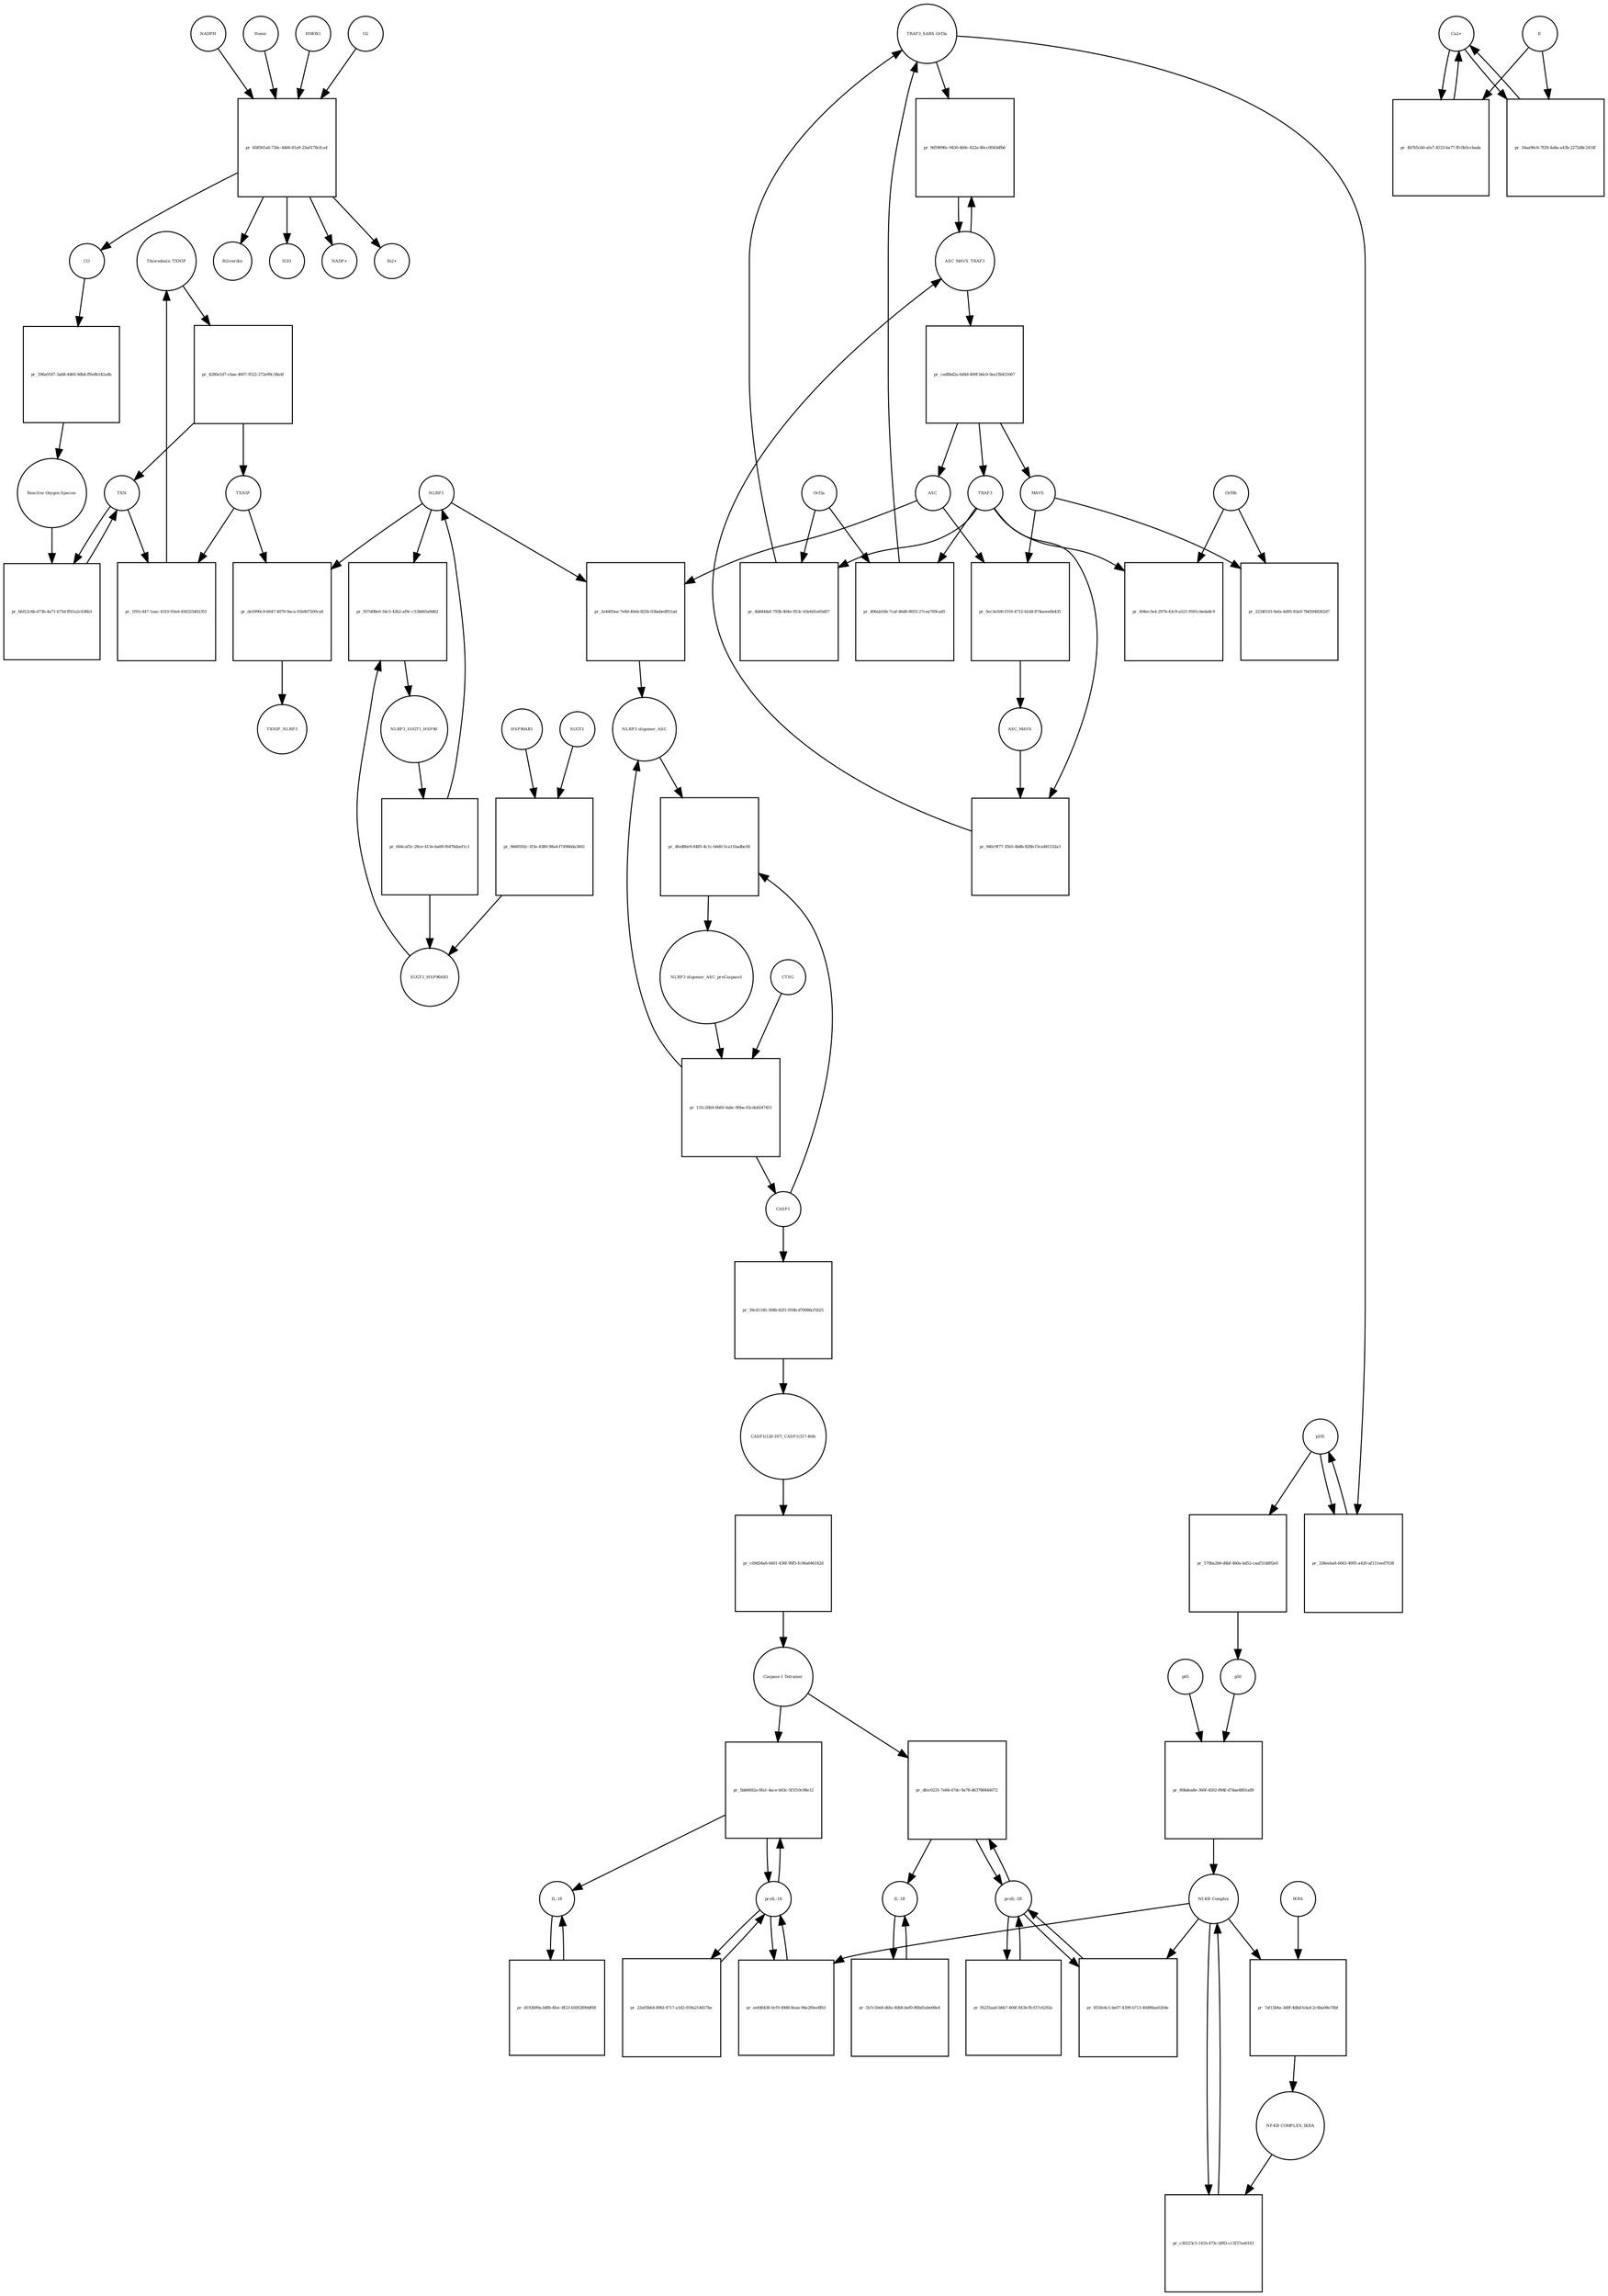 strict digraph  {
Thioredoxin_TXNIP [annotation="urn_miriam_uniprot_P10599|urn_miriam_uniprot_Q9H3M7", bipartite=0, cls=complex, fontsize=4, label=Thioredoxin_TXNIP, shape=circle];
"pr_4280e1d7-cbae-4007-9522-272e99c38a4f" [annotation="", bipartite=1, cls=process, fontsize=4, label="pr_4280e1d7-cbae-4007-9522-272e99c38a4f", shape=square];
TXNIP [annotation=urn_miriam_uniprot_Q9H3M7, bipartite=0, cls=macromolecule, fontsize=4, label=TXNIP, shape=circle];
TXN [annotation=urn_miriam_uniprot_P10599, bipartite=0, cls=macromolecule, fontsize=4, label=TXN, shape=circle];
"pr_bfd12c6b-d73b-4a71-b75d-ff61a2c636b3" [annotation="", bipartite=1, cls=process, fontsize=4, label="pr_bfd12c6b-d73b-4a71-b75d-ff61a2c636b3", shape=square];
"Reactive Oxygen Species" [annotation="urn_miriam_obo.chebi_CHEBI%3A26523", bipartite=0, cls="simple chemical", fontsize=4, label="Reactive Oxygen Species", shape=circle];
"pr_1f91c447-1aac-4310-93ed-456325402351" [annotation="", bipartite=1, cls=process, fontsize=4, label="pr_1f91c447-1aac-4310-93ed-456325402351", shape=square];
HSP90AB1 [annotation=urn_miriam_uniprot_P08238, bipartite=0, cls=macromolecule, fontsize=4, label=HSP90AB1, shape=circle];
"pr_9660592c-1f3e-4380-98a4-f74966da3402" [annotation="", bipartite=1, cls=process, fontsize=4, label="pr_9660592c-1f3e-4380-98a4-f74966da3402", shape=square];
SUGT1 [annotation=urn_miriam_uniprot_Q9Y2Z0, bipartite=0, cls=macromolecule, fontsize=4, label=SUGT1, shape=circle];
SUGT1_HSP90AB1 [annotation="urn_miriam_uniprot_P08238|urn_miriam_uniprot_Q9Y2Z0", bipartite=0, cls=complex, fontsize=4, label=SUGT1_HSP90AB1, shape=circle];
NLRP3 [annotation=urn_miriam_uniprot_Q96P20, bipartite=0, cls=macromolecule, fontsize=4, label=NLRP3, shape=circle];
"pr_de5990c9-6647-4076-9aca-91b407200ca8" [annotation="", bipartite=1, cls=process, fontsize=4, label="pr_de5990c9-6647-4076-9aca-91b407200ca8", shape=square];
TXNIP_NLRP3 [annotation="urn_miriam_uniprot_Q9H3M7|urn_miriam_uniprot_Q96P20", bipartite=0, cls=complex, fontsize=4, label=TXNIP_NLRP3, shape=circle];
"NLRP3 oligomer_ASC_proCaspase1" [annotation="urn_miriam_uniprot_P29466|urn_miriam_uniprot_Q9ULZ3|urn_miriam_uniprot_Q96P20", bipartite=0, cls=complex, fontsize=4, label="NLRP3 oligomer_ASC_proCaspase1", shape=circle];
"pr_131c26b9-6b60-4abc-96ba-02cdeb547451" [annotation="", bipartite=1, cls=process, fontsize=4, label="pr_131c26b9-6b60-4abc-96ba-02cdeb547451", shape=square];
CASP1 [annotation=urn_miriam_uniprot_P29466, bipartite=0, cls=macromolecule, fontsize=4, label=CASP1, shape=circle];
CTSG [annotation=urn_miriam_uniprot_P08311, bipartite=0, cls=macromolecule, fontsize=4, label=CTSG, shape=circle];
"NLRP3 oligomer_ASC" [annotation="urn_miriam_uniprot_Q9ULZ3|urn_miriam_uniprot_Q96P20", bipartite=0, cls=complex, fontsize=4, label="NLRP3 oligomer_ASC", shape=circle];
"pr_39cd1185-308b-42f1-959b-d70086cf1b25" [annotation="", bipartite=1, cls=process, fontsize=4, label="pr_39cd1185-308b-42f1-959b-d70086cf1b25", shape=square];
"CASP1(120-197)_CASP1(317-404)" [annotation=urn_miriam_uniprot_P29466, bipartite=0, cls=complex, fontsize=4, label="CASP1(120-197)_CASP1(317-404)", shape=circle];
"pr_c09d34a6-6601-436f-90f5-fc06a646142d" [annotation="", bipartite=1, cls=process, fontsize=4, label="pr_c09d34a6-6601-436f-90f5-fc06a646142d", shape=square];
"Caspase-1 Tetramer" [annotation=urn_miriam_uniprot_P29466, bipartite=0, cls="complex multimer", fontsize=4, label="Caspase-1 Tetramer", shape=circle];
"proIL-1B" [annotation=urn_miriam_uniprot_P01584, bipartite=0, cls=macromolecule, fontsize=4, label="proIL-1B", shape=circle];
"pr_dfec0231-7e84-47dc-9a78-d63786844072" [annotation="", bipartite=1, cls=process, fontsize=4, label="pr_dfec0231-7e84-47dc-9a78-d63786844072", shape=square];
"IL-1B" [annotation=urn_miriam_uniprot_P01584, bipartite=0, cls=macromolecule, fontsize=4, label="IL-1B", shape=circle];
"pr_1b7c50e8-d6fa-40b8-bef0-80bd1abe68e4" [annotation="", bipartite=1, cls="omitted process", fontsize=4, label="pr_1b7c50e8-d6fa-40b8-bef0-80bd1abe68e4", shape=square];
"proIL-18" [annotation=urn_miriam_uniprot_Q14116, bipartite=0, cls=macromolecule, fontsize=4, label="proIL-18", shape=circle];
"pr_5bb6602a-0fa1-4ace-b03c-5f1f10c98e12" [annotation="", bipartite=1, cls=process, fontsize=4, label="pr_5bb6602a-0fa1-4ace-b03c-5f1f10c98e12", shape=square];
"IL-18" [annotation=urn_miriam_uniprot_Q14116, bipartite=0, cls=macromolecule, fontsize=4, label="IL-18", shape=circle];
"pr_d193b99a-b8fb-4fec-8f23-b50f2890df68" [annotation="", bipartite=1, cls="omitted process", fontsize=4, label="pr_d193b99a-b8fb-4fec-8f23-b50f2890df68", shape=square];
"pr_4fed86e9-8485-4c1c-b6d0-5ca11badbe58" [annotation="", bipartite=1, cls=process, fontsize=4, label="pr_4fed86e9-8485-4c1c-b6d0-5ca11badbe58", shape=square];
"pr_855fe4c5-be07-4399-b713-40d98ae0264e" [annotation="", bipartite=1, cls=process, fontsize=4, label="pr_855fe4c5-be07-4399-b713-40d98ae0264e", shape=square];
"Nf-KB Complex" [annotation="urn_miriam_uniprot_P19838|urn_miriam_uniprot_Q00653", bipartite=0, cls=complex, fontsize=4, label="Nf-KB Complex", shape=circle];
"pr_eefd6438-0cf9-49d8-8eae-96e2f0ee8fb1" [annotation="", bipartite=1, cls=process, fontsize=4, label="pr_eefd6438-0cf9-49d8-8eae-96e2f0ee8fb1", shape=square];
p50 [annotation=urn_miriam_uniprot_P19838, bipartite=0, cls=macromolecule, fontsize=4, label=p50, shape=circle];
"pr_80bdea8e-360f-4502-894f-d74ae4801a89" [annotation="", bipartite=1, cls=process, fontsize=4, label="pr_80bdea8e-360f-4502-894f-d74ae4801a89", shape=square];
p65 [annotation=urn_miriam_uniprot_Q00653, bipartite=0, cls=macromolecule, fontsize=4, label=p65, shape=circle];
Orf3a [annotation="urn_miriam_uniprot_P59632|urn_miriam_taxonomy_694009", bipartite=0, cls=macromolecule, fontsize=4, label=Orf3a, shape=circle];
"pr_406ab16b-7caf-46d0-8055-27cea769cad5" [annotation="", bipartite=1, cls=process, fontsize=4, label="pr_406ab16b-7caf-46d0-8055-27cea769cad5", shape=square];
TRAF3 [annotation=urn_miriam_uniprot_Q13114, bipartite=0, cls=macromolecule, fontsize=4, label=TRAF3, shape=circle];
"TRAF3_SARS Orf3a" [annotation="urn_miriam_uniprot_P59632|urn_miriam_uniprot_Q13114|urn_miriam_taxonomy_694009", bipartite=0, cls=complex, fontsize=4, label="TRAF3_SARS Orf3a", shape=circle];
p105 [annotation=urn_miriam_uniprot_P19838, bipartite=0, cls=macromolecule, fontsize=4, label=p105, shape=circle];
"pr_570ba2b9-d4bf-4b0a-bd52-caaf51dd92e0" [annotation="", bipartite=1, cls="omitted process", fontsize=4, label="pr_570ba2b9-d4bf-4b0a-bd52-caaf51dd92e0", shape=square];
ASC [annotation=urn_miriam_uniprot_Q9ULZ3, bipartite=0, cls=macromolecule, fontsize=4, label=ASC, shape=circle];
"pr_2e4405ea-7e8d-40eb-825b-03babed951ad" [annotation="", bipartite=1, cls=process, fontsize=4, label="pr_2e4405ea-7e8d-40eb-825b-03babed951ad", shape=square];
IKBA [annotation="", bipartite=0, cls=macromolecule, fontsize=4, label=IKBA, shape=circle];
"pr_7af15b4a-3d0f-4dbd-b3ad-2c4ba08e70bf" [annotation="", bipartite=1, cls=process, fontsize=4, label="pr_7af15b4a-3d0f-4dbd-b3ad-2c4ba08e70bf", shape=square];
"NF-KB COMPLEX_IKBA" [annotation=urn_miriam_uniprot_P19838, bipartite=0, cls=complex, fontsize=4, label="NF-KB COMPLEX_IKBA", shape=circle];
"pr_c30223c5-141b-473c-bf83-cc5f37ea6163" [annotation="", bipartite=1, cls=process, fontsize=4, label="pr_c30223c5-141b-473c-bf83-cc5f37ea6163", shape=square];
NLRP3_SUGT1_HSP90 [annotation="urn_miriam_uniprot_P08238|urn_miriam_uniprot_Q96P20|urn_miriam_uniprot_Q9Y2Z0", bipartite=0, cls=complex, fontsize=4, label=NLRP3_SUGT1_HSP90, shape=circle];
"pr_664caf3c-26ce-413e-ba69-f6476daef1c1" [annotation="", bipartite=1, cls="omitted process", fontsize=4, label="pr_664caf3c-26ce-413e-ba69-f6476daef1c1", shape=square];
"pr_5ec3e506-f316-4712-b1d4-874aeee6b435" [annotation="", bipartite=1, cls=process, fontsize=4, label="pr_5ec3e506-f316-4712-b1d4-874aeee6b435", shape=square];
ASC_MAVS [annotation=urn_miriam_uniprot_Q9ULZ3, bipartite=0, cls=complex, fontsize=4, label=ASC_MAVS, shape=circle];
MAVS [annotation=urn_miriam_uniprot_Q7Z434, bipartite=0, cls=macromolecule, fontsize=4, label=MAVS, shape=circle];
"pr_940c9f77-35b5-4b8b-828b-f3ca481532a3" [annotation="", bipartite=1, cls=process, fontsize=4, label="pr_940c9f77-35b5-4b8b-828b-f3ca481532a3", shape=square];
ASC_MAVS_TRAF3 [annotation="urn_miriam_pubmed_25847972|urn_miriam_uniprot_Q9ULZ3|urn_miriam_uniprot_Q13114", bipartite=0, cls=complex, fontsize=4, label=ASC_MAVS_TRAF3, shape=circle];
"pr_ced8bd2a-6d4d-409f-b6c0-0ea1fb421667" [annotation="", bipartite=1, cls=process, fontsize=4, label="pr_ced8bd2a-6d4d-409f-b6c0-0ea1fb421667", shape=square];
"pr_9d59096c-9430-4b9c-822a-86cc0043dfb6" [annotation="", bipartite=1, cls="omitted process", fontsize=4, label="pr_9d59096c-9430-4b9c-822a-86cc0043dfb6", shape=square];
"pr_937d08e0-34c5-43b2-af9c-c53b665a9d62" [annotation="", bipartite=1, cls=process, fontsize=4, label="pr_937d08e0-34c5-43b2-af9c-c53b665a9d62", shape=square];
"pr_f6235aa0-b6b7-466f-843b-ffcf37c6292a" [annotation="", bipartite=1, cls=process, fontsize=4, label="pr_f6235aa0-b6b7-466f-843b-ffcf37c6292a", shape=square];
"pr_22a05b64-89fd-4717-a1d2-059a214657be" [annotation="", bipartite=1, cls=process, fontsize=4, label="pr_22a05b64-89fd-4717-a1d2-059a214657be", shape=square];
"Ca2+" [annotation="urn_miriam_obo.chebi_CHEBI%3A29108", bipartite=0, cls="simple chemical", fontsize=4, label="Ca2+", shape=circle];
"pr_4b7b5cb0-afa7-4533-ba77-ffc0b5ccbada" [annotation="", bipartite=1, cls=process, fontsize=4, label="pr_4b7b5cb0-afa7-4533-ba77-ffc0b5ccbada", shape=square];
E [annotation="urn_miriam_uniprot_P59637|urn_miriam_taxonomy_694009", bipartite=0, cls=macromolecule, fontsize=4, label=E, shape=circle];
"pr_34aa96c6-7f28-4a8a-a43b-2272d8c2414f" [annotation="", bipartite=1, cls=process, fontsize=4, label="pr_34aa96c6-7f28-4a8a-a43b-2272d8c2414f", shape=square];
"pr_4b8444af-793b-404e-953c-63e6d1e65d07" [annotation="", bipartite=1, cls=process, fontsize=4, label="pr_4b8444af-793b-404e-953c-63e6d1e65d07", shape=square];
"pr_338eeba8-6663-4995-a420-af111eed7038" [annotation="", bipartite=1, cls="omitted process", fontsize=4, label="pr_338eeba8-6663-4995-a420-af111eed7038", shape=square];
Heme [annotation="urn_miriam_obo.chebi_CHEBI%3A30413", bipartite=0, cls="simple chemical", fontsize=4, label=Heme, shape=circle];
"pr_b58561a6-726c-4466-81a9-23a0178cfca4" [annotation="", bipartite=1, cls=process, fontsize=4, label="pr_b58561a6-726c-4466-81a9-23a0178cfca4", shape=square];
Biliverdin [annotation="urn_miriam_obo.chebi_CHEBI%3A17033", bipartite=0, cls="simple chemical", fontsize=4, label=Biliverdin, shape=circle];
HMOX1 [annotation=urn_miriam_uniprot_P09601, bipartite=0, cls=macromolecule, fontsize=4, label=HMOX1, shape=circle];
O2 [annotation="urn_miriam_obo.chebi_CHEBI%3A15379", bipartite=0, cls="simple chemical", fontsize=4, label=O2, shape=circle];
NADPH [annotation="urn_miriam_obo.chebi_CHEBI%3A16474", bipartite=0, cls="simple chemical", fontsize=4, label=NADPH, shape=circle];
H2O [annotation="urn_miriam_obo.chebi_CHEBI%3A15377", bipartite=0, cls="simple chemical", fontsize=4, label=H2O, shape=circle];
"NADP+" [annotation="urn_miriam_obo.chebi_CHEBI%3A18009", bipartite=0, cls="simple chemical", fontsize=4, label="NADP+", shape=circle];
CO [annotation="urn_miriam_obo.chebi_CHEBI%3A17245", bipartite=0, cls="simple chemical", fontsize=4, label=CO, shape=circle];
"Fe2+" [annotation="urn_miriam_obo.chebi_CHEBI%3A29033", bipartite=0, cls="simple chemical", fontsize=4, label="Fe2+", shape=circle];
"pr_596a9187-3ab8-4460-9db4-fffe8b142a4b" [annotation="", bipartite=1, cls=process, fontsize=4, label="pr_596a9187-3ab8-4460-9db4-fffe8b142a4b", shape=square];
"pr_2234f103-9afa-4d95-83a9-7b65948262d7" [annotation="", bipartite=1, cls=process, fontsize=4, label="pr_2234f103-9afa-4d95-83a9-7b65948262d7", shape=square];
Orf9b [annotation="urn_miriam_taxonomy_694009|urn_miriam_uniprot_P59636", bipartite=0, cls=macromolecule, fontsize=4, label=Orf9b, shape=circle];
"pr_494ec5e4-297b-43c9-a521-9591cbeda8c9" [annotation="", bipartite=1, cls=process, fontsize=4, label="pr_494ec5e4-297b-43c9-a521-9591cbeda8c9", shape=square];
Thioredoxin_TXNIP -> "pr_4280e1d7-cbae-4007-9522-272e99c38a4f"  [annotation="", interaction_type=consumption];
"pr_4280e1d7-cbae-4007-9522-272e99c38a4f" -> TXNIP  [annotation="", interaction_type=production];
"pr_4280e1d7-cbae-4007-9522-272e99c38a4f" -> TXN  [annotation="", interaction_type=production];
TXNIP -> "pr_1f91c447-1aac-4310-93ed-456325402351"  [annotation="", interaction_type=consumption];
TXNIP -> "pr_de5990c9-6647-4076-9aca-91b407200ca8"  [annotation="", interaction_type=consumption];
TXN -> "pr_bfd12c6b-d73b-4a71-b75d-ff61a2c636b3"  [annotation="", interaction_type=consumption];
TXN -> "pr_1f91c447-1aac-4310-93ed-456325402351"  [annotation="", interaction_type=consumption];
"pr_bfd12c6b-d73b-4a71-b75d-ff61a2c636b3" -> TXN  [annotation="", interaction_type=production];
"Reactive Oxygen Species" -> "pr_bfd12c6b-d73b-4a71-b75d-ff61a2c636b3"  [annotation="", interaction_type="necessary stimulation"];
"pr_1f91c447-1aac-4310-93ed-456325402351" -> Thioredoxin_TXNIP  [annotation="", interaction_type=production];
HSP90AB1 -> "pr_9660592c-1f3e-4380-98a4-f74966da3402"  [annotation="", interaction_type=consumption];
"pr_9660592c-1f3e-4380-98a4-f74966da3402" -> SUGT1_HSP90AB1  [annotation="", interaction_type=production];
SUGT1 -> "pr_9660592c-1f3e-4380-98a4-f74966da3402"  [annotation="", interaction_type=consumption];
SUGT1_HSP90AB1 -> "pr_937d08e0-34c5-43b2-af9c-c53b665a9d62"  [annotation="", interaction_type=consumption];
NLRP3 -> "pr_de5990c9-6647-4076-9aca-91b407200ca8"  [annotation="", interaction_type=consumption];
NLRP3 -> "pr_2e4405ea-7e8d-40eb-825b-03babed951ad"  [annotation="", interaction_type=consumption];
NLRP3 -> "pr_937d08e0-34c5-43b2-af9c-c53b665a9d62"  [annotation="", interaction_type=consumption];
"pr_de5990c9-6647-4076-9aca-91b407200ca8" -> TXNIP_NLRP3  [annotation="", interaction_type=production];
"NLRP3 oligomer_ASC_proCaspase1" -> "pr_131c26b9-6b60-4abc-96ba-02cdeb547451"  [annotation="", interaction_type=consumption];
"pr_131c26b9-6b60-4abc-96ba-02cdeb547451" -> CASP1  [annotation="", interaction_type=production];
"pr_131c26b9-6b60-4abc-96ba-02cdeb547451" -> "NLRP3 oligomer_ASC"  [annotation="", interaction_type=production];
CASP1 -> "pr_39cd1185-308b-42f1-959b-d70086cf1b25"  [annotation="", interaction_type=consumption];
CASP1 -> "pr_4fed86e9-8485-4c1c-b6d0-5ca11badbe58"  [annotation="", interaction_type=consumption];
CTSG -> "pr_131c26b9-6b60-4abc-96ba-02cdeb547451"  [annotation="", interaction_type=catalysis];
"NLRP3 oligomer_ASC" -> "pr_4fed86e9-8485-4c1c-b6d0-5ca11badbe58"  [annotation="", interaction_type=consumption];
"pr_39cd1185-308b-42f1-959b-d70086cf1b25" -> "CASP1(120-197)_CASP1(317-404)"  [annotation="", interaction_type=production];
"CASP1(120-197)_CASP1(317-404)" -> "pr_c09d34a6-6601-436f-90f5-fc06a646142d"  [annotation="", interaction_type=consumption];
"pr_c09d34a6-6601-436f-90f5-fc06a646142d" -> "Caspase-1 Tetramer"  [annotation="", interaction_type=production];
"Caspase-1 Tetramer" -> "pr_dfec0231-7e84-47dc-9a78-d63786844072"  [annotation="", interaction_type=catalysis];
"Caspase-1 Tetramer" -> "pr_5bb6602a-0fa1-4ace-b03c-5f1f10c98e12"  [annotation="", interaction_type=catalysis];
"proIL-1B" -> "pr_dfec0231-7e84-47dc-9a78-d63786844072"  [annotation="", interaction_type=consumption];
"proIL-1B" -> "pr_855fe4c5-be07-4399-b713-40d98ae0264e"  [annotation="", interaction_type=consumption];
"proIL-1B" -> "pr_f6235aa0-b6b7-466f-843b-ffcf37c6292a"  [annotation="", interaction_type=consumption];
"pr_dfec0231-7e84-47dc-9a78-d63786844072" -> "IL-1B"  [annotation="", interaction_type=production];
"pr_dfec0231-7e84-47dc-9a78-d63786844072" -> "proIL-1B"  [annotation="", interaction_type=production];
"IL-1B" -> "pr_1b7c50e8-d6fa-40b8-bef0-80bd1abe68e4"  [annotation="", interaction_type=consumption];
"pr_1b7c50e8-d6fa-40b8-bef0-80bd1abe68e4" -> "IL-1B"  [annotation="", interaction_type=production];
"proIL-18" -> "pr_5bb6602a-0fa1-4ace-b03c-5f1f10c98e12"  [annotation="", interaction_type=consumption];
"proIL-18" -> "pr_eefd6438-0cf9-49d8-8eae-96e2f0ee8fb1"  [annotation="", interaction_type=consumption];
"proIL-18" -> "pr_22a05b64-89fd-4717-a1d2-059a214657be"  [annotation="", interaction_type=consumption];
"pr_5bb6602a-0fa1-4ace-b03c-5f1f10c98e12" -> "IL-18"  [annotation="", interaction_type=production];
"pr_5bb6602a-0fa1-4ace-b03c-5f1f10c98e12" -> "proIL-18"  [annotation="", interaction_type=production];
"IL-18" -> "pr_d193b99a-b8fb-4fec-8f23-b50f2890df68"  [annotation="", interaction_type=consumption];
"pr_d193b99a-b8fb-4fec-8f23-b50f2890df68" -> "IL-18"  [annotation="", interaction_type=production];
"pr_4fed86e9-8485-4c1c-b6d0-5ca11badbe58" -> "NLRP3 oligomer_ASC_proCaspase1"  [annotation="", interaction_type=production];
"pr_855fe4c5-be07-4399-b713-40d98ae0264e" -> "proIL-1B"  [annotation="", interaction_type=production];
"Nf-KB Complex" -> "pr_855fe4c5-be07-4399-b713-40d98ae0264e"  [annotation=urn_miriam_pubmed_31034780, interaction_type=catalysis];
"Nf-KB Complex" -> "pr_eefd6438-0cf9-49d8-8eae-96e2f0ee8fb1"  [annotation=urn_miriam_pubmed_31034780, interaction_type=catalysis];
"Nf-KB Complex" -> "pr_7af15b4a-3d0f-4dbd-b3ad-2c4ba08e70bf"  [annotation="", interaction_type=consumption];
"Nf-KB Complex" -> "pr_c30223c5-141b-473c-bf83-cc5f37ea6163"  [annotation="", interaction_type=consumption];
"pr_eefd6438-0cf9-49d8-8eae-96e2f0ee8fb1" -> "proIL-18"  [annotation="", interaction_type=production];
p50 -> "pr_80bdea8e-360f-4502-894f-d74ae4801a89"  [annotation="", interaction_type=consumption];
"pr_80bdea8e-360f-4502-894f-d74ae4801a89" -> "Nf-KB Complex"  [annotation="", interaction_type=production];
p65 -> "pr_80bdea8e-360f-4502-894f-d74ae4801a89"  [annotation="", interaction_type=consumption];
Orf3a -> "pr_406ab16b-7caf-46d0-8055-27cea769cad5"  [annotation="", interaction_type=consumption];
Orf3a -> "pr_4b8444af-793b-404e-953c-63e6d1e65d07"  [annotation="", interaction_type=consumption];
"pr_406ab16b-7caf-46d0-8055-27cea769cad5" -> "TRAF3_SARS Orf3a"  [annotation="", interaction_type=production];
TRAF3 -> "pr_406ab16b-7caf-46d0-8055-27cea769cad5"  [annotation="", interaction_type=consumption];
TRAF3 -> "pr_940c9f77-35b5-4b8b-828b-f3ca481532a3"  [annotation="", interaction_type=consumption];
TRAF3 -> "pr_4b8444af-793b-404e-953c-63e6d1e65d07"  [annotation="", interaction_type=consumption];
TRAF3 -> "pr_494ec5e4-297b-43c9-a521-9591cbeda8c9"  [annotation="", interaction_type=consumption];
"TRAF3_SARS Orf3a" -> "pr_9d59096c-9430-4b9c-822a-86cc0043dfb6"  [annotation="urn_miriam_pubmed_25847972|urn_miriam_pubmed_31034780|urn_miriam_taxonomy_9606", interaction_type=catalysis];
"TRAF3_SARS Orf3a" -> "pr_338eeba8-6663-4995-a420-af111eed7038"  [annotation="urn_miriam_pubmed_31034780|urn_miriam_taxonomy_9606", interaction_type=catalysis];
p105 -> "pr_570ba2b9-d4bf-4b0a-bd52-caaf51dd92e0"  [annotation="", interaction_type=consumption];
p105 -> "pr_338eeba8-6663-4995-a420-af111eed7038"  [annotation="", interaction_type=consumption];
"pr_570ba2b9-d4bf-4b0a-bd52-caaf51dd92e0" -> p50  [annotation="", interaction_type=production];
ASC -> "pr_2e4405ea-7e8d-40eb-825b-03babed951ad"  [annotation="", interaction_type=consumption];
ASC -> "pr_5ec3e506-f316-4712-b1d4-874aeee6b435"  [annotation="", interaction_type=consumption];
"pr_2e4405ea-7e8d-40eb-825b-03babed951ad" -> "NLRP3 oligomer_ASC"  [annotation="", interaction_type=production];
IKBA -> "pr_7af15b4a-3d0f-4dbd-b3ad-2c4ba08e70bf"  [annotation="", interaction_type=consumption];
"pr_7af15b4a-3d0f-4dbd-b3ad-2c4ba08e70bf" -> "NF-KB COMPLEX_IKBA"  [annotation="", interaction_type=production];
"NF-KB COMPLEX_IKBA" -> "pr_c30223c5-141b-473c-bf83-cc5f37ea6163"  [annotation="", interaction_type=inhibition];
"pr_c30223c5-141b-473c-bf83-cc5f37ea6163" -> "Nf-KB Complex"  [annotation="", interaction_type=production];
NLRP3_SUGT1_HSP90 -> "pr_664caf3c-26ce-413e-ba69-f6476daef1c1"  [annotation="", interaction_type=consumption];
"pr_664caf3c-26ce-413e-ba69-f6476daef1c1" -> NLRP3  [annotation="", interaction_type=production];
"pr_664caf3c-26ce-413e-ba69-f6476daef1c1" -> SUGT1_HSP90AB1  [annotation="", interaction_type=production];
"pr_5ec3e506-f316-4712-b1d4-874aeee6b435" -> ASC_MAVS  [annotation="", interaction_type=production];
ASC_MAVS -> "pr_940c9f77-35b5-4b8b-828b-f3ca481532a3"  [annotation="", interaction_type=consumption];
MAVS -> "pr_5ec3e506-f316-4712-b1d4-874aeee6b435"  [annotation="", interaction_type=consumption];
MAVS -> "pr_2234f103-9afa-4d95-83a9-7b65948262d7"  [annotation="", interaction_type=consumption];
"pr_940c9f77-35b5-4b8b-828b-f3ca481532a3" -> ASC_MAVS_TRAF3  [annotation="", interaction_type=production];
ASC_MAVS_TRAF3 -> "pr_ced8bd2a-6d4d-409f-b6c0-0ea1fb421667"  [annotation="", interaction_type=consumption];
ASC_MAVS_TRAF3 -> "pr_9d59096c-9430-4b9c-822a-86cc0043dfb6"  [annotation="", interaction_type=consumption];
"pr_ced8bd2a-6d4d-409f-b6c0-0ea1fb421667" -> ASC  [annotation="", interaction_type=production];
"pr_ced8bd2a-6d4d-409f-b6c0-0ea1fb421667" -> TRAF3  [annotation="", interaction_type=production];
"pr_ced8bd2a-6d4d-409f-b6c0-0ea1fb421667" -> MAVS  [annotation="", interaction_type=production];
"pr_9d59096c-9430-4b9c-822a-86cc0043dfb6" -> ASC_MAVS_TRAF3  [annotation="", interaction_type=production];
"pr_937d08e0-34c5-43b2-af9c-c53b665a9d62" -> NLRP3_SUGT1_HSP90  [annotation="", interaction_type=production];
"pr_f6235aa0-b6b7-466f-843b-ffcf37c6292a" -> "proIL-1B"  [annotation="", interaction_type=production];
"pr_22a05b64-89fd-4717-a1d2-059a214657be" -> "proIL-18"  [annotation="", interaction_type=production];
"Ca2+" -> "pr_4b7b5cb0-afa7-4533-ba77-ffc0b5ccbada"  [annotation="", interaction_type=consumption];
"Ca2+" -> "pr_34aa96c6-7f28-4a8a-a43b-2272d8c2414f"  [annotation="", interaction_type=consumption];
"pr_4b7b5cb0-afa7-4533-ba77-ffc0b5ccbada" -> "Ca2+"  [annotation="", interaction_type=production];
E -> "pr_4b7b5cb0-afa7-4533-ba77-ffc0b5ccbada"  [annotation="urn_miriam_pubmed_26331680|urn_miriam_doi_10.1016%2Fj.bbrc.2020.05.206|urn_miriam_taxonomy_392815", interaction_type=catalysis];
E -> "pr_34aa96c6-7f28-4a8a-a43b-2272d8c2414f"  [annotation="urn_miriam_pubmed_26331680|urn_miriam_doi_10.1016%2Fj.bbrc.2020.05.206|urn_miriam_taxonomy_392815", interaction_type=catalysis];
"pr_34aa96c6-7f28-4a8a-a43b-2272d8c2414f" -> "Ca2+"  [annotation="", interaction_type=production];
"pr_4b8444af-793b-404e-953c-63e6d1e65d07" -> "TRAF3_SARS Orf3a"  [annotation="", interaction_type=production];
"pr_338eeba8-6663-4995-a420-af111eed7038" -> p105  [annotation="", interaction_type=production];
Heme -> "pr_b58561a6-726c-4466-81a9-23a0178cfca4"  [annotation="", interaction_type=consumption];
"pr_b58561a6-726c-4466-81a9-23a0178cfca4" -> Biliverdin  [annotation="", interaction_type=production];
"pr_b58561a6-726c-4466-81a9-23a0178cfca4" -> H2O  [annotation="", interaction_type=production];
"pr_b58561a6-726c-4466-81a9-23a0178cfca4" -> "NADP+"  [annotation="", interaction_type=production];
"pr_b58561a6-726c-4466-81a9-23a0178cfca4" -> CO  [annotation="", interaction_type=production];
"pr_b58561a6-726c-4466-81a9-23a0178cfca4" -> "Fe2+"  [annotation="", interaction_type=production];
HMOX1 -> "pr_b58561a6-726c-4466-81a9-23a0178cfca4"  [annotation="", interaction_type=catalysis];
O2 -> "pr_b58561a6-726c-4466-81a9-23a0178cfca4"  [annotation="", interaction_type=consumption];
NADPH -> "pr_b58561a6-726c-4466-81a9-23a0178cfca4"  [annotation="", interaction_type=consumption];
CO -> "pr_596a9187-3ab8-4460-9db4-fffe8b142a4b"  [annotation="urn_miriam_pubmed_28356568|urn_miriam_pubmed_25770182", interaction_type=inhibition];
"pr_596a9187-3ab8-4460-9db4-fffe8b142a4b" -> "Reactive Oxygen Species"  [annotation="", interaction_type=production];
Orf9b -> "pr_2234f103-9afa-4d95-83a9-7b65948262d7"  [annotation="urn_miriam_doi_10.4049%2Fjimmunol.1303196", interaction_type=catalysis];
Orf9b -> "pr_494ec5e4-297b-43c9-a521-9591cbeda8c9"  [annotation="urn_miriam_doi_10.4049%2Fjimmunol.1303196", interaction_type=catalysis];
}

